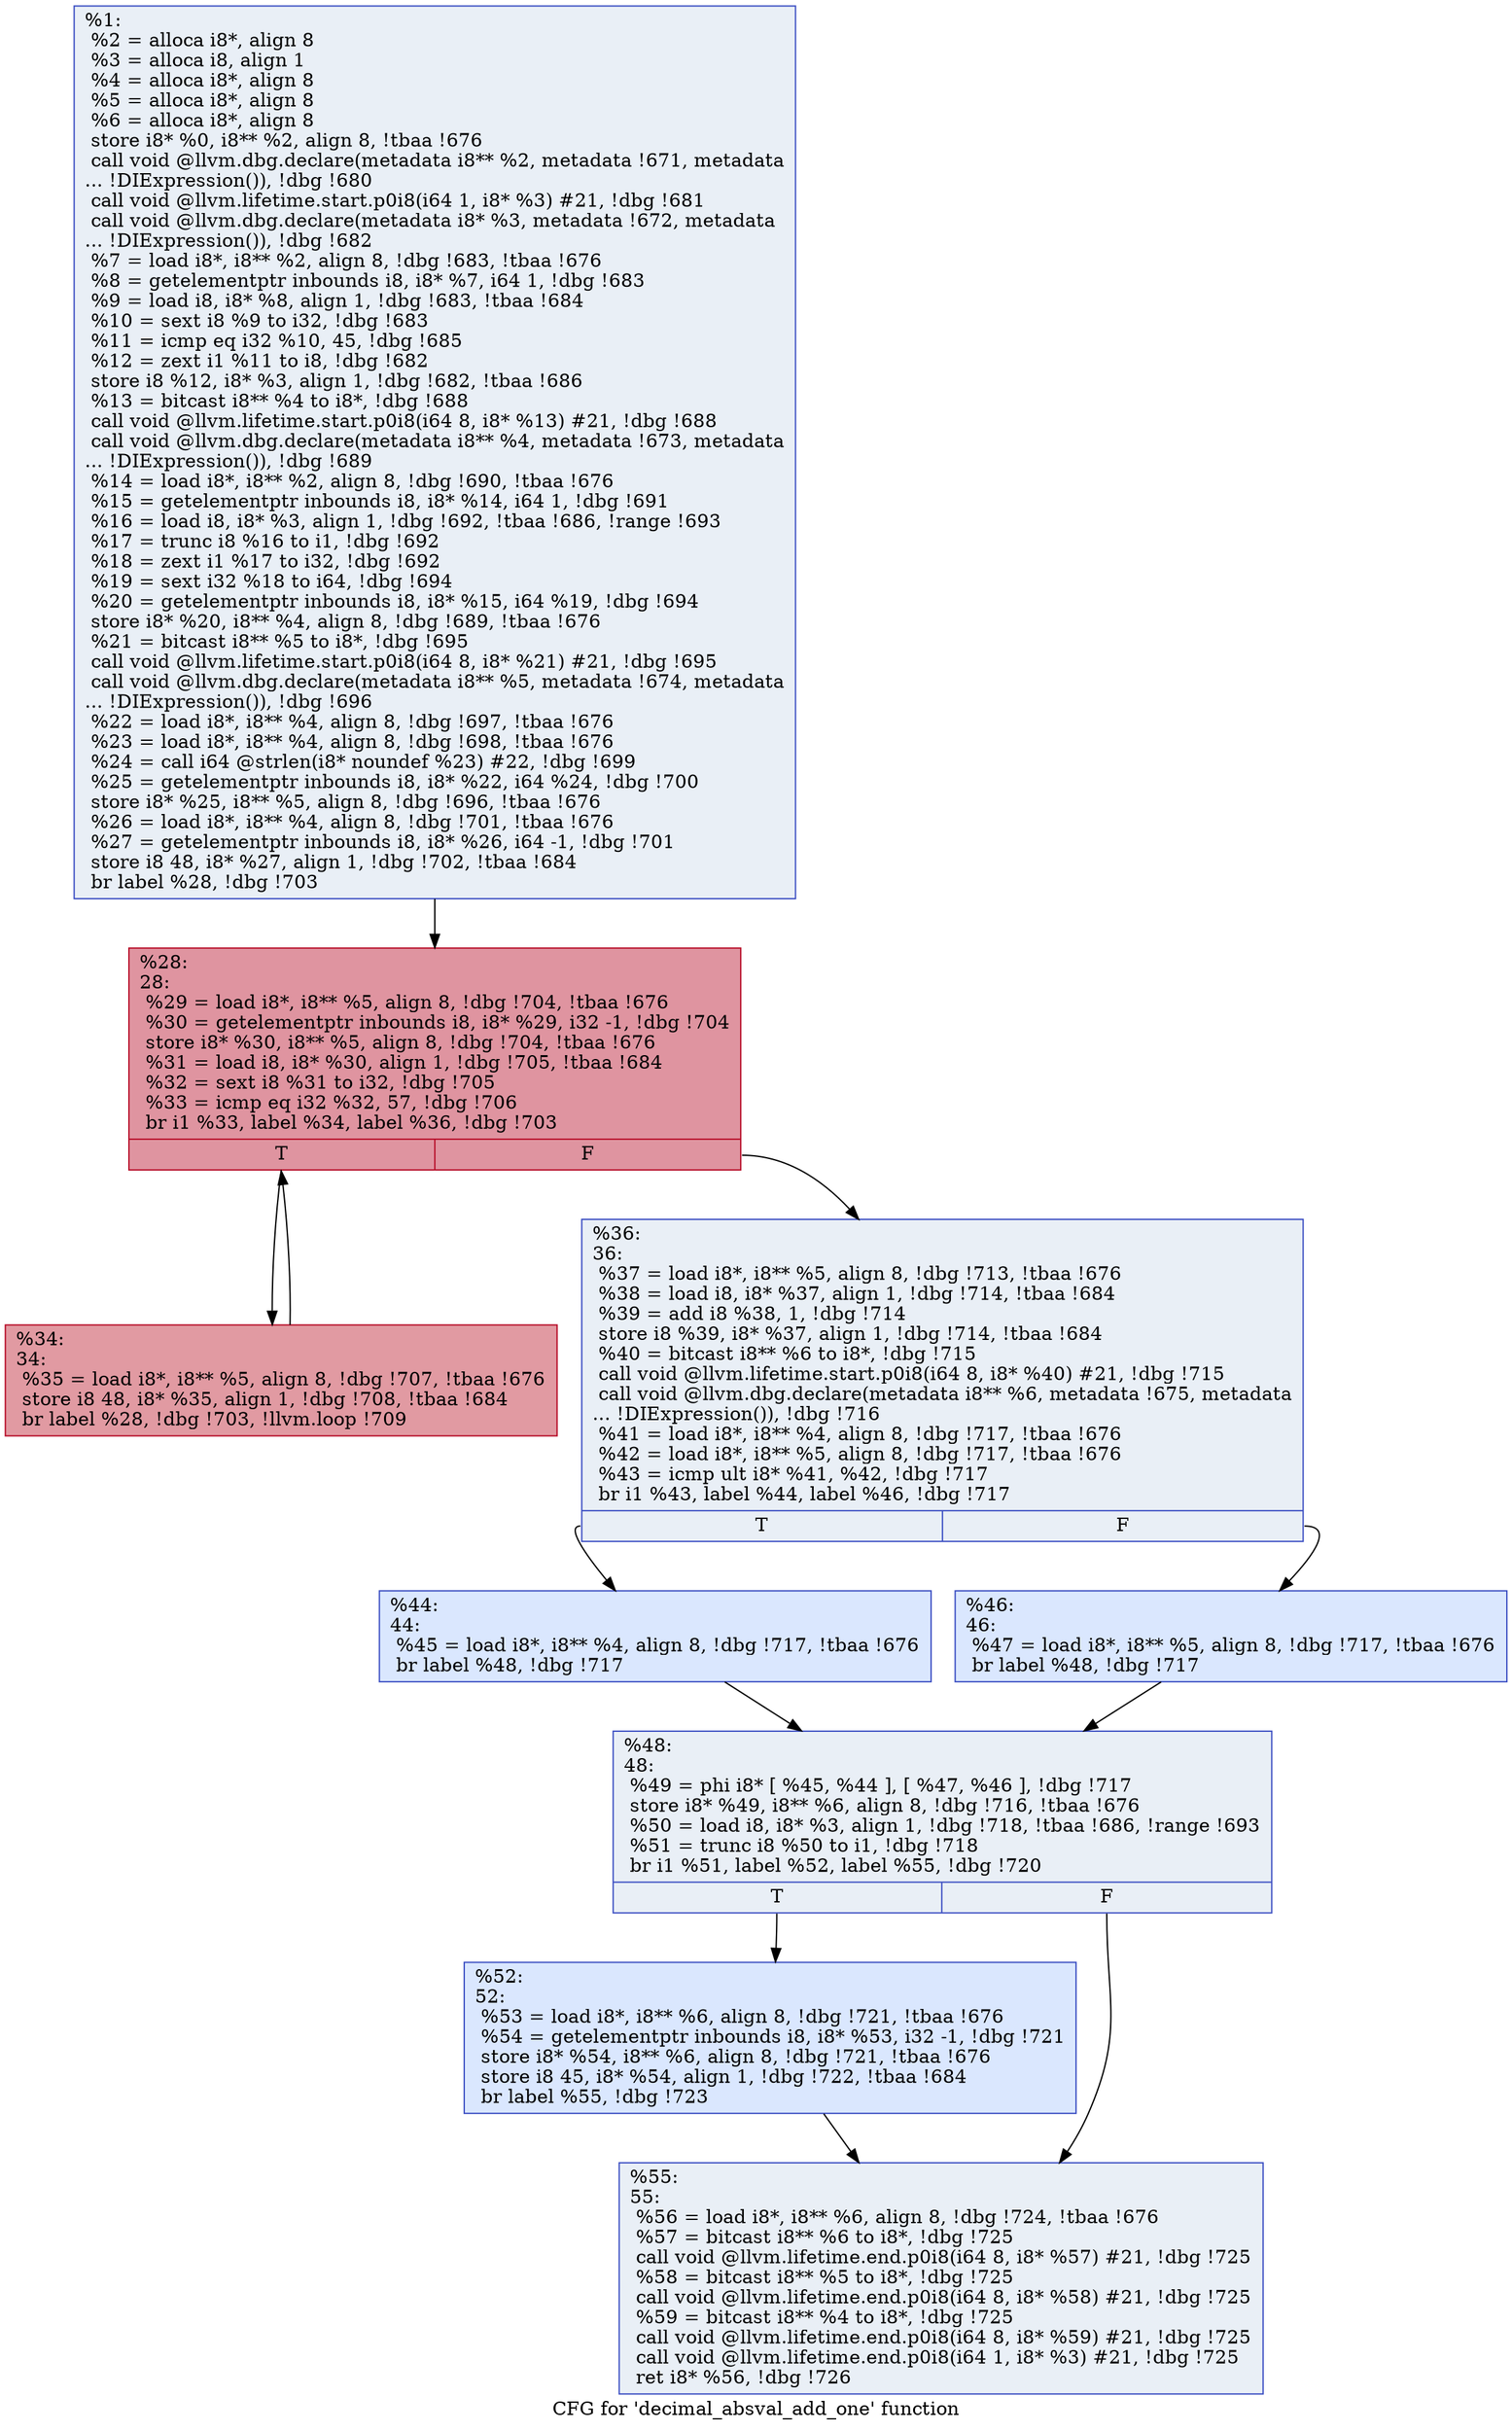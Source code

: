 digraph "CFG for 'decimal_absval_add_one' function" {
	label="CFG for 'decimal_absval_add_one' function";

	Node0xa4b5c0 [shape=record,color="#3d50c3ff", style=filled, fillcolor="#cedaeb70",label="{%1:\l  %2 = alloca i8*, align 8\l  %3 = alloca i8, align 1\l  %4 = alloca i8*, align 8\l  %5 = alloca i8*, align 8\l  %6 = alloca i8*, align 8\l  store i8* %0, i8** %2, align 8, !tbaa !676\l  call void @llvm.dbg.declare(metadata i8** %2, metadata !671, metadata\l... !DIExpression()), !dbg !680\l  call void @llvm.lifetime.start.p0i8(i64 1, i8* %3) #21, !dbg !681\l  call void @llvm.dbg.declare(metadata i8* %3, metadata !672, metadata\l... !DIExpression()), !dbg !682\l  %7 = load i8*, i8** %2, align 8, !dbg !683, !tbaa !676\l  %8 = getelementptr inbounds i8, i8* %7, i64 1, !dbg !683\l  %9 = load i8, i8* %8, align 1, !dbg !683, !tbaa !684\l  %10 = sext i8 %9 to i32, !dbg !683\l  %11 = icmp eq i32 %10, 45, !dbg !685\l  %12 = zext i1 %11 to i8, !dbg !682\l  store i8 %12, i8* %3, align 1, !dbg !682, !tbaa !686\l  %13 = bitcast i8** %4 to i8*, !dbg !688\l  call void @llvm.lifetime.start.p0i8(i64 8, i8* %13) #21, !dbg !688\l  call void @llvm.dbg.declare(metadata i8** %4, metadata !673, metadata\l... !DIExpression()), !dbg !689\l  %14 = load i8*, i8** %2, align 8, !dbg !690, !tbaa !676\l  %15 = getelementptr inbounds i8, i8* %14, i64 1, !dbg !691\l  %16 = load i8, i8* %3, align 1, !dbg !692, !tbaa !686, !range !693\l  %17 = trunc i8 %16 to i1, !dbg !692\l  %18 = zext i1 %17 to i32, !dbg !692\l  %19 = sext i32 %18 to i64, !dbg !694\l  %20 = getelementptr inbounds i8, i8* %15, i64 %19, !dbg !694\l  store i8* %20, i8** %4, align 8, !dbg !689, !tbaa !676\l  %21 = bitcast i8** %5 to i8*, !dbg !695\l  call void @llvm.lifetime.start.p0i8(i64 8, i8* %21) #21, !dbg !695\l  call void @llvm.dbg.declare(metadata i8** %5, metadata !674, metadata\l... !DIExpression()), !dbg !696\l  %22 = load i8*, i8** %4, align 8, !dbg !697, !tbaa !676\l  %23 = load i8*, i8** %4, align 8, !dbg !698, !tbaa !676\l  %24 = call i64 @strlen(i8* noundef %23) #22, !dbg !699\l  %25 = getelementptr inbounds i8, i8* %22, i64 %24, !dbg !700\l  store i8* %25, i8** %5, align 8, !dbg !696, !tbaa !676\l  %26 = load i8*, i8** %4, align 8, !dbg !701, !tbaa !676\l  %27 = getelementptr inbounds i8, i8* %26, i64 -1, !dbg !701\l  store i8 48, i8* %27, align 1, !dbg !702, !tbaa !684\l  br label %28, !dbg !703\l}"];
	Node0xa4b5c0 -> Node0xa4b610;
	Node0xa4b610 [shape=record,color="#b70d28ff", style=filled, fillcolor="#b70d2870",label="{%28:\l28:                                               \l  %29 = load i8*, i8** %5, align 8, !dbg !704, !tbaa !676\l  %30 = getelementptr inbounds i8, i8* %29, i32 -1, !dbg !704\l  store i8* %30, i8** %5, align 8, !dbg !704, !tbaa !676\l  %31 = load i8, i8* %30, align 1, !dbg !705, !tbaa !684\l  %32 = sext i8 %31 to i32, !dbg !705\l  %33 = icmp eq i32 %32, 57, !dbg !706\l  br i1 %33, label %34, label %36, !dbg !703\l|{<s0>T|<s1>F}}"];
	Node0xa4b610:s0 -> Node0xa4b660;
	Node0xa4b610:s1 -> Node0xa4b6b0;
	Node0xa4b660 [shape=record,color="#b70d28ff", style=filled, fillcolor="#bb1b2c70",label="{%34:\l34:                                               \l  %35 = load i8*, i8** %5, align 8, !dbg !707, !tbaa !676\l  store i8 48, i8* %35, align 1, !dbg !708, !tbaa !684\l  br label %28, !dbg !703, !llvm.loop !709\l}"];
	Node0xa4b660 -> Node0xa4b610;
	Node0xa4b6b0 [shape=record,color="#3d50c3ff", style=filled, fillcolor="#cedaeb70",label="{%36:\l36:                                               \l  %37 = load i8*, i8** %5, align 8, !dbg !713, !tbaa !676\l  %38 = load i8, i8* %37, align 1, !dbg !714, !tbaa !684\l  %39 = add i8 %38, 1, !dbg !714\l  store i8 %39, i8* %37, align 1, !dbg !714, !tbaa !684\l  %40 = bitcast i8** %6 to i8*, !dbg !715\l  call void @llvm.lifetime.start.p0i8(i64 8, i8* %40) #21, !dbg !715\l  call void @llvm.dbg.declare(metadata i8** %6, metadata !675, metadata\l... !DIExpression()), !dbg !716\l  %41 = load i8*, i8** %4, align 8, !dbg !717, !tbaa !676\l  %42 = load i8*, i8** %5, align 8, !dbg !717, !tbaa !676\l  %43 = icmp ult i8* %41, %42, !dbg !717\l  br i1 %43, label %44, label %46, !dbg !717\l|{<s0>T|<s1>F}}"];
	Node0xa4b6b0:s0 -> Node0xa4b700;
	Node0xa4b6b0:s1 -> Node0xa4b750;
	Node0xa4b700 [shape=record,color="#3d50c3ff", style=filled, fillcolor="#abc8fd70",label="{%44:\l44:                                               \l  %45 = load i8*, i8** %4, align 8, !dbg !717, !tbaa !676\l  br label %48, !dbg !717\l}"];
	Node0xa4b700 -> Node0xa4b7a0;
	Node0xa4b750 [shape=record,color="#3d50c3ff", style=filled, fillcolor="#abc8fd70",label="{%46:\l46:                                               \l  %47 = load i8*, i8** %5, align 8, !dbg !717, !tbaa !676\l  br label %48, !dbg !717\l}"];
	Node0xa4b750 -> Node0xa4b7a0;
	Node0xa4b7a0 [shape=record,color="#3d50c3ff", style=filled, fillcolor="#cedaeb70",label="{%48:\l48:                                               \l  %49 = phi i8* [ %45, %44 ], [ %47, %46 ], !dbg !717\l  store i8* %49, i8** %6, align 8, !dbg !716, !tbaa !676\l  %50 = load i8, i8* %3, align 1, !dbg !718, !tbaa !686, !range !693\l  %51 = trunc i8 %50 to i1, !dbg !718\l  br i1 %51, label %52, label %55, !dbg !720\l|{<s0>T|<s1>F}}"];
	Node0xa4b7a0:s0 -> Node0xa4b7f0;
	Node0xa4b7a0:s1 -> Node0xa4b840;
	Node0xa4b7f0 [shape=record,color="#3d50c3ff", style=filled, fillcolor="#abc8fd70",label="{%52:\l52:                                               \l  %53 = load i8*, i8** %6, align 8, !dbg !721, !tbaa !676\l  %54 = getelementptr inbounds i8, i8* %53, i32 -1, !dbg !721\l  store i8* %54, i8** %6, align 8, !dbg !721, !tbaa !676\l  store i8 45, i8* %54, align 1, !dbg !722, !tbaa !684\l  br label %55, !dbg !723\l}"];
	Node0xa4b7f0 -> Node0xa4b840;
	Node0xa4b840 [shape=record,color="#3d50c3ff", style=filled, fillcolor="#cedaeb70",label="{%55:\l55:                                               \l  %56 = load i8*, i8** %6, align 8, !dbg !724, !tbaa !676\l  %57 = bitcast i8** %6 to i8*, !dbg !725\l  call void @llvm.lifetime.end.p0i8(i64 8, i8* %57) #21, !dbg !725\l  %58 = bitcast i8** %5 to i8*, !dbg !725\l  call void @llvm.lifetime.end.p0i8(i64 8, i8* %58) #21, !dbg !725\l  %59 = bitcast i8** %4 to i8*, !dbg !725\l  call void @llvm.lifetime.end.p0i8(i64 8, i8* %59) #21, !dbg !725\l  call void @llvm.lifetime.end.p0i8(i64 1, i8* %3) #21, !dbg !725\l  ret i8* %56, !dbg !726\l}"];
}
